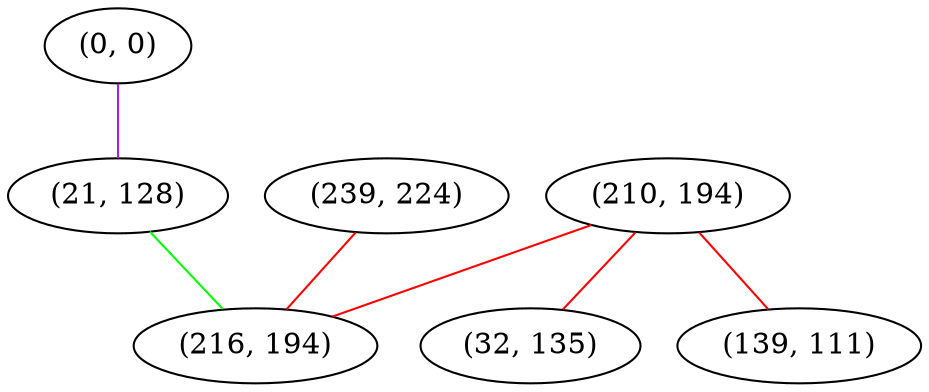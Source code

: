 graph "" {
"(0, 0)";
"(21, 128)";
"(210, 194)";
"(239, 224)";
"(32, 135)";
"(216, 194)";
"(139, 111)";
"(0, 0)" -- "(21, 128)"  [color=purple, key=0, weight=4];
"(21, 128)" -- "(216, 194)"  [color=green, key=0, weight=2];
"(210, 194)" -- "(139, 111)"  [color=red, key=0, weight=1];
"(210, 194)" -- "(216, 194)"  [color=red, key=0, weight=1];
"(210, 194)" -- "(32, 135)"  [color=red, key=0, weight=1];
"(239, 224)" -- "(216, 194)"  [color=red, key=0, weight=1];
}
